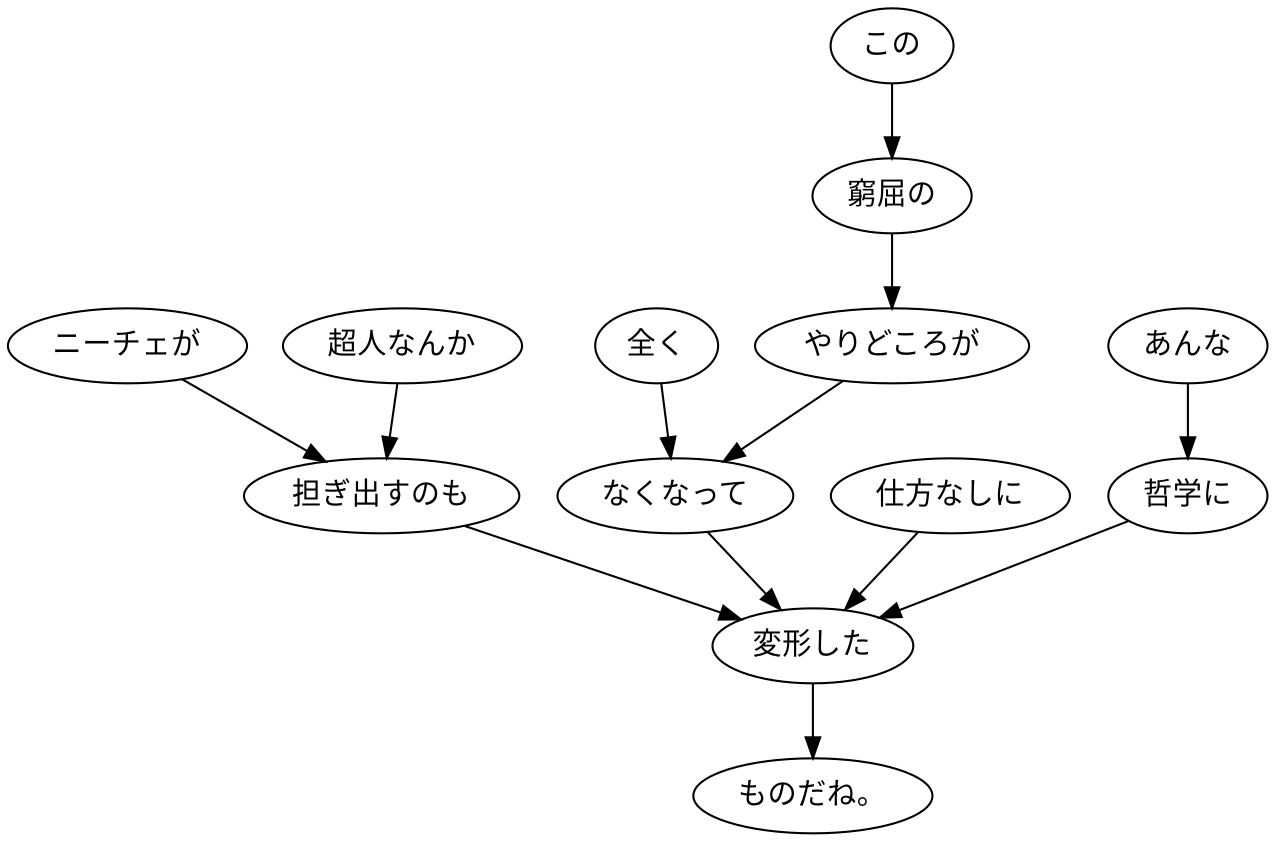 digraph graph8831 {
	node0 [label="ニーチェが"];
	node1 [label="超人なんか"];
	node2 [label="担ぎ出すのも"];
	node3 [label="全く"];
	node4 [label="この"];
	node5 [label="窮屈の"];
	node6 [label="やりどころが"];
	node7 [label="なくなって"];
	node8 [label="仕方なしに"];
	node9 [label="あんな"];
	node10 [label="哲学に"];
	node11 [label="変形した"];
	node12 [label="ものだね。"];
	node0 -> node2;
	node1 -> node2;
	node2 -> node11;
	node3 -> node7;
	node4 -> node5;
	node5 -> node6;
	node6 -> node7;
	node7 -> node11;
	node8 -> node11;
	node9 -> node10;
	node10 -> node11;
	node11 -> node12;
}
